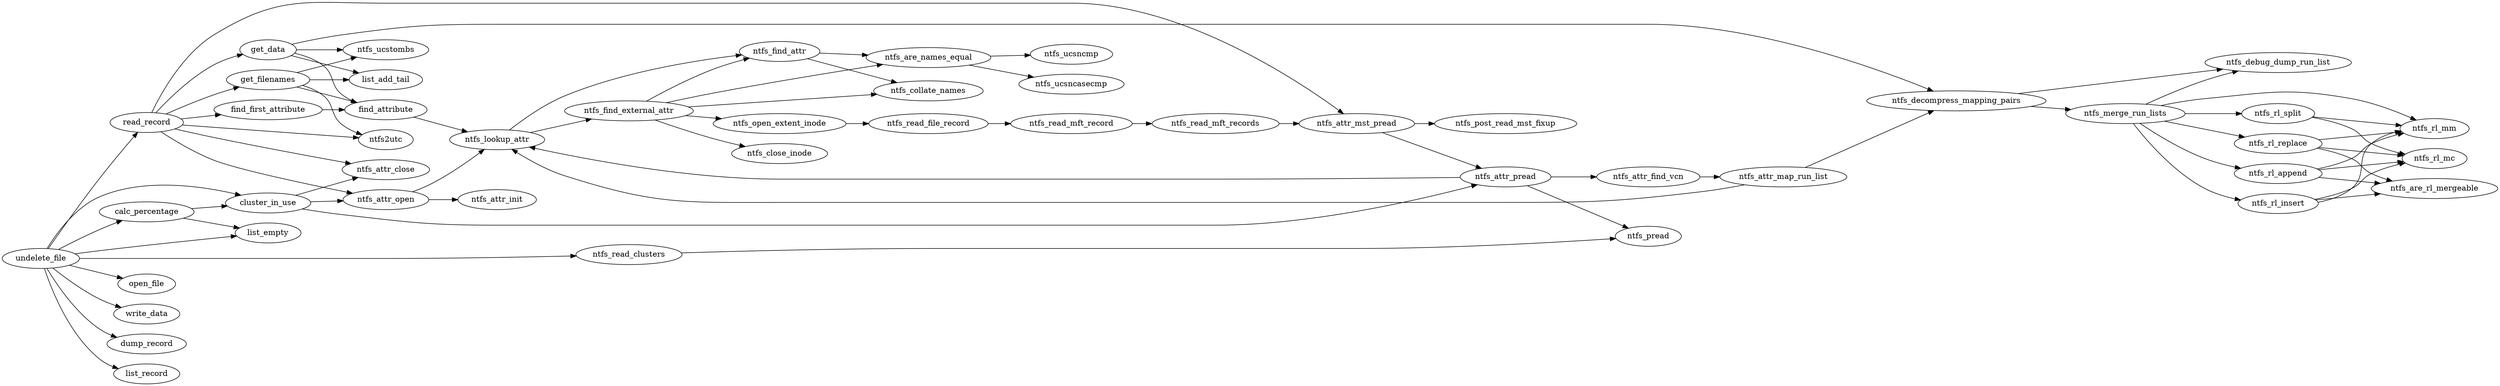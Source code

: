digraph "bla" {
	graph [
		fontsize = "14"
		fontname = "Times-Roman"
		fontcolor = "black"
		rankdir = "LR"
		bb = "0,0,3154,696"
		color = "black"
	]
	node [
		fontsize = "14"
		fontname = "Times-Roman"
		fontcolor = "black"
		shape = "ellipse"
		color = "black"
	]
	edge [
		fontsize = "14"
		fontname = "Times-Roman"
		fontcolor = "black"
		color = "black"
	]
	"calc_percentage" [
		label = "\N"
		color = "black"
		width = "1.530000"
		fontsize = "14"
		fontname = "Times-Roman"
		fontcolor = "black"
		pos = "193,310"
		height = "0.500000"
		shape = "ellipse"
	]
	"cluster_in_use" [
		label = "\N"
		color = "black"
		width = "1.390000"
		fontsize = "14"
		fontname = "Times-Roman"
		fontcolor = "black"
		pos = "347,326"
		height = "0.500000"
		shape = "ellipse"
	]
	"list_empty" [
		label = "\N"
		color = "black"
		width = "1.110000"
		fontsize = "14"
		fontname = "Times-Roman"
		fontcolor = "black"
		pos = "347,272"
		height = "0.500000"
		shape = "ellipse"
	]
	"ntfs_attr_close" [
		label = "\N"
		color = "black"
		width = "1.420000"
		fontsize = "14"
		fontname = "Times-Roman"
		fontcolor = "black"
		pos = "498,386"
		height = "0.500000"
		shape = "ellipse"
	]
	"ntfs_attr_open" [
		label = "\N"
		color = "black"
		width = "1.390000"
		fontsize = "14"
		fontname = "Times-Roman"
		fontcolor = "black"
		pos = "498,332"
		height = "0.500000"
		shape = "ellipse"
	]
	"ntfs_attr_pread" [
		label = "\N"
		color = "black"
		width = "1.440000"
		fontsize = "14"
		fontname = "Times-Roman"
		fontcolor = "black"
		pos = "1910,373"
		height = "0.500000"
		shape = "ellipse"
	]
	"open_file" [
		label = "\N"
		color = "black"
		width = "1"
		fontsize = "14"
		fontname = "Times-Roman"
		fontcolor = "black"
		pos = "193,180"
		height = "0.500000"
		shape = "ellipse"
	]
	"write_data" [
		label = "\N"
		color = "black"
		width = "1.110000"
		fontsize = "14"
		fontname = "Times-Roman"
		fontcolor = "black"
		pos = "193,126"
		height = "0.500000"
		shape = "ellipse"
	]
	"find_attribute" [
		label = "\N"
		color = "black"
		width = "1.330000"
		fontsize = "14"
		fontname = "Times-Roman"
		fontcolor = "black"
		pos = "498,494"
		height = "0.500000"
		shape = "ellipse"
	]
	"ntfs_lookup_attr" [
		label = "\N"
		color = "black"
		width = "1.560000"
		fontsize = "14"
		fontname = "Times-Roman"
		fontcolor = "black"
		pos = "643,445"
		height = "0.500000"
		shape = "ellipse"
	]
	"find_first_attribute" [
		label = "\N"
		color = "black"
		width = "1.750000"
		fontsize = "14"
		fontname = "Times-Roman"
		fontcolor = "black"
		pos = "347,494"
		height = "0.500000"
		shape = "ellipse"
	]
	"ntfs_decompress_mapping_pairs" [
		label = "\N"
		color = "black"
		width = "2.830000"
		fontsize = "14"
		fontname = "Times-Roman"
		fontcolor = "black"
		pos = "2477,510"
		height = "0.500000"
		shape = "ellipse"
	]
	"ntfs_pread" [
		label = "\N"
		color = "black"
		width = "1.110000"
		fontsize = "14"
		fontname = "Times-Roman"
		fontcolor = "black"
		pos = "2092,261"
		height = "0.500000"
		shape = "ellipse"
	]
	"get_data" [
		label = "\N"
		color = "black"
		width = "0.940000"
		fontsize = "14"
		fontname = "Times-Roman"
		fontcolor = "black"
		pos = "347,602"
		height = "0.500000"
		shape = "ellipse"
	]
	"list_add_tail" [
		label = "\N"
		color = "black"
		width = "1.250000"
		fontsize = "14"
		fontname = "Times-Roman"
		fontcolor = "black"
		pos = "498,548"
		height = "0.500000"
		shape = "ellipse"
	]
	"ntfs_ucstombs" [
		label = "\N"
		color = "black"
		width = "1.420000"
		fontsize = "14"
		fontname = "Times-Roman"
		fontcolor = "black"
		pos = "498,602"
		height = "0.500000"
		shape = "ellipse"
	]
	"get_filenames" [
		label = "\N"
		color = "black"
		width = "1.360000"
		fontsize = "14"
		fontname = "Times-Roman"
		fontcolor = "black"
		pos = "347,548"
		height = "0.500000"
		shape = "ellipse"
	]
	"ntfs2utc" [
		label = "\N"
		color = "black"
		width = "0.920000"
		fontsize = "14"
		fontname = "Times-Roman"
		fontcolor = "black"
		pos = "498,440"
		height = "0.500000"
		shape = "ellipse"
	]
	"undelete_file" [
		label = "\N"
		color = "black"
		width = "1.310000"
		fontsize = "14"
		fontname = "Times-Roman"
		fontcolor = "black"
		pos = "55,226"
		height = "0.500000"
		shape = "ellipse"
	]
	"ntfs_are_names_equal" [
		label = "\N"
		color = "black"
		width = "2.030000"
		fontsize = "14"
		fontname = "Times-Roman"
		fontcolor = "black"
		pos = "1187,591"
		height = "0.500000"
		shape = "ellipse"
	]
	"ntfs_ucsncasecmp" [
		label = "\N"
		color = "black"
		width = "1.690000"
		fontsize = "14"
		fontname = "Times-Roman"
		fontcolor = "black"
		pos = "1367,542"
		height = "0.500000"
		shape = "ellipse"
	]
	"ntfs_ucsncmp" [
		label = "\N"
		color = "black"
		width = "1.360000"
		fontsize = "14"
		fontname = "Times-Roman"
		fontcolor = "black"
		pos = "1367,596"
		height = "0.500000"
		shape = "ellipse"
	]
	"ntfs_attr_find_vcn" [
		label = "\N"
		color = "black"
		width = "1.720000"
		fontsize = "14"
		fontname = "Times-Roman"
		fontcolor = "black"
		pos = "2092,373"
		height = "0.500000"
		shape = "ellipse"
	]
	"ntfs_attr_map_run_list" [
		label = "\N"
		color = "black"
		width = "2.060000"
		fontsize = "14"
		fontname = "Times-Roman"
		fontcolor = "black"
		pos = "2264,373"
		height = "0.500000"
		shape = "ellipse"
	]
	"ntfs_attr_mst_pread" [
		label = "\N"
		color = "black"
		width = "1.830000"
		fontsize = "14"
		fontname = "Times-Roman"
		fontcolor = "black"
		pos = "1724,467"
		height = "0.500000"
		shape = "ellipse"
	]
	"ntfs_post_read_mst_fixup" [
		label = "\N"
		color = "black"
		width = "2.310000"
		fontsize = "14"
		fontname = "Times-Roman"
		fontcolor = "black"
		pos = "1910,467"
		height = "0.500000"
		shape = "ellipse"
	]
	"ntfs_attr_init" [
		label = "\N"
		color = "black"
		width = "1.280000"
		fontsize = "14"
		fontname = "Times-Roman"
		fontcolor = "black"
		pos = "643,332"
		height = "0.500000"
		shape = "ellipse"
	]
	"ntfs_debug_dump_run_list" [
		label = "\N"
		color = "black"
		width = "2.390000"
		fontsize = "14"
		fontname = "Times-Roman"
		fontcolor = "black"
		pos = "2878,579"
		height = "0.500000"
		shape = "ellipse"
	]
	"ntfs_merge_run_lists" [
		label = "\N"
		color = "black"
		width = "1.920000"
		fontsize = "14"
		fontname = "Times-Roman"
		fontcolor = "black"
		pos = "2686,487"
		height = "0.500000"
		shape = "ellipse"
	]
	"ntfs_collate_names" [
		label = "\N"
		color = "black"
		width = "1.780000"
		fontsize = "14"
		fontname = "Times-Roman"
		fontcolor = "black"
		pos = "1187,532"
		height = "0.500000"
		shape = "ellipse"
	]
	"ntfs_find_attr" [
		label = "\N"
		color = "black"
		width = "1.330000"
		fontsize = "14"
		fontname = "Times-Roman"
		fontcolor = "black"
		pos = "1000,597"
		height = "0.500000"
		shape = "ellipse"
	]
	"ntfs_find_external_attr" [
		label = "\N"
		color = "black"
		width = "2.060000"
		fontsize = "14"
		fontname = "Times-Roman"
		fontcolor = "black"
		pos = "811,488"
		height = "0.500000"
		shape = "ellipse"
	]
	"ntfs_close_inode" [
		label = "\N"
		color = "black"
		width = "1.580000"
		fontsize = "14"
		fontname = "Times-Roman"
		fontcolor = "black"
		pos = "1000,413"
		height = "0.500000"
		shape = "ellipse"
	]
	"ntfs_open_extent_inode" [
		label = "\N"
		color = "black"
		width = "2.140000"
		fontsize = "14"
		fontname = "Times-Roman"
		fontcolor = "black"
		pos = "1000,467"
		height = "0.500000"
		shape = "ellipse"
	]
	"ntfs_rl_append" [
		label = "\N"
		color = "black"
		width = "1.440000"
		fontsize = "14"
		fontname = "Times-Roman"
		fontcolor = "black"
		pos = "2878,379"
		height = "0.500000"
		shape = "ellipse"
	]
	"ntfs_rl_insert" [
		label = "\N"
		color = "black"
		width = "1.310000"
		fontsize = "14"
		fontname = "Times-Roman"
		fontcolor = "black"
		pos = "2878,325"
		height = "0.500000"
		shape = "ellipse"
	]
	"ntfs_rl_mm" [
		label = "\N"
		color = "black"
		width = "1.190000"
		fontsize = "14"
		fontname = "Times-Roman"
		fontcolor = "black"
		pos = "3073,460"
		height = "0.500000"
		shape = "ellipse"
	]
	"ntfs_rl_replace" [
		label = "\N"
		color = "black"
		width = "1.440000"
		fontsize = "14"
		fontname = "Times-Roman"
		fontcolor = "black"
		pos = "2878,433"
		height = "0.500000"
		shape = "ellipse"
	]
	"ntfs_rl_split" [
		label = "\N"
		color = "black"
		width = "1.220000"
		fontsize = "14"
		fontname = "Times-Roman"
		fontcolor = "black"
		pos = "2878,487"
		height = "0.500000"
		shape = "ellipse"
	]
	"ntfs_read_file_record" [
		label = "\N"
		color = "black"
		width = "1.940000"
		fontsize = "14"
		fontname = "Times-Roman"
		fontcolor = "black"
		pos = "1187,467"
		height = "0.500000"
		shape = "ellipse"
	]
	"ntfs_read_clusters" [
		label = "\N"
		color = "black"
		width = "1.690000"
		fontsize = "14"
		fontname = "Times-Roman"
		fontcolor = "black"
		pos = "811,233"
		height = "0.500000"
		shape = "ellipse"
	]
	"ntfs_read_mft_record" [
		label = "\N"
		color = "black"
		width = "1.970000"
		fontsize = "14"
		fontname = "Times-Roman"
		fontcolor = "black"
		pos = "1367,467"
		height = "0.500000"
		shape = "ellipse"
	]
	"ntfs_read_mft_records" [
		label = "\N"
		color = "black"
		width = "2.030000"
		fontsize = "14"
		fontname = "Times-Roman"
		fontcolor = "black"
		pos = "1548,467"
		height = "0.500000"
		shape = "ellipse"
	]
	"ntfs_are_rl_mergeable" [
		label = "\N"
		color = "black"
		width = "2.030000"
		fontsize = "14"
		fontname = "Times-Roman"
		fontcolor = "black"
		pos = "3073,352"
		height = "0.500000"
		shape = "ellipse"
	]
	"ntfs_rl_mc" [
		label = "\N"
		color = "black"
		width = "1.110000"
		fontsize = "14"
		fontname = "Times-Roman"
		fontcolor = "black"
		pos = "3073,406"
		height = "0.500000"
		shape = "ellipse"
	]
	"read_record" [
		label = "\N"
		color = "black"
		width = "1.190000"
		fontsize = "14"
		fontname = "Times-Roman"
		fontcolor = "black"
		pos = "193,471"
		height = "0.500000"
		shape = "ellipse"
	]
	"dump_record" [
		label = "\N"
		color = "black"
		width = "1.310000"
		fontsize = "14"
		fontname = "Times-Roman"
		fontcolor = "black"
		pos = "193,72"
		height = "0.500000"
		shape = "ellipse"
	]
	"list_record" [
		label = "\N"
		color = "black"
		width = "1.110000"
		fontsize = "14"
		fontname = "Times-Roman"
		fontcolor = "black"
		pos = "193,18"
		height = "0.500000"
		shape = "ellipse"
	]
	"calc_percentage" -> "cluster_in_use" [
		fontsize = "14"
		fontname = "Times-Roman"
		fontcolor = "black"
		pos = "e,299,321  246,315 260,317 275,318 289,320"
		color = "black"
	]
	"calc_percentage" -> "list_empty" [
		fontsize = "14"
		fontname = "Times-Roman"
		fontcolor = "black"
		pos = "e,312,281  237,299 258,294 283,288 303,283"
		color = "black"
	]
	"cluster_in_use" -> "ntfs_attr_close" [
		fontsize = "14"
		fontname = "Times-Roman"
		fontcolor = "black"
		pos = "e,464,372  381,339 402,348 432,359 455,369"
		color = "black"
	]
	"cluster_in_use" -> "ntfs_attr_open" [
		fontsize = "14"
		fontname = "Times-Roman"
		fontcolor = "black"
		pos = "e,448,330  397,328 411,329 426,329 441,330"
		color = "black"
	]
	"cluster_in_use" -> "ntfs_attr_pread" [
		fontsize = "14"
		fontname = "Times-Roman"
		fontcolor = "black"
		pos = "e,1876,359  389,316 407,312 427,308 446,305 533,292 556,286 643,286 643,286 643,286 1548,286 1666,286 1800,330 1867,356"
		color = "black"
	]
	"find_attribute" -> "ntfs_lookup_attr" [
		fontsize = "14"
		fontname = "Times-Roman"
		fontcolor = "black"
		pos = "e,604,458  534,482 552,476 575,468 595,461"
		color = "black"
	]
	"find_first_attribute" -> "find_attribute" [
		fontsize = "14"
		fontname = "Times-Roman"
		fontcolor = "black"
		pos = "e,449,494  410,494 420,494 430,494 439,494"
		color = "black"
	]
	"get_data" -> "find_attribute" [
		fontsize = "14"
		fontname = "Times-Roman"
		fontcolor = "black"
		pos = "e,466,507  377,593 388,589 400,583 410,575 433,556 425,540 446,521 450,518 453,515 457,512"
		color = "black"
	]
	"get_data" -> "list_add_tail" [
		fontsize = "14"
		fontname = "Times-Roman"
		fontcolor = "black"
		pos = "e,464,560  375,592 397,584 429,573 455,563"
		color = "black"
	]
	"get_data" -> "ntfs_decompress_mapping_pairs" [
		fontsize = "14"
		fontname = "Times-Roman"
		fontcolor = "black"
		pos = "e,2449,527  376,611 396,617 423,624 446,629 533,644 556,647 643,648 643,648 643,648 2092,648 2227,647 2374,571 2440,532"
		color = "black"
	]
	"get_data" -> "ntfs_ucstombs" [
		fontsize = "14"
		fontname = "Times-Roman"
		fontcolor = "black"
		pos = "e,447,602  381,602 398,602 418,602 437,602"
		color = "black"
	]
	"get_filenames" -> "find_attribute" [
		fontsize = "14"
		fontname = "Times-Roman"
		fontcolor = "black"
		pos = "e,463,506  382,535 403,527 431,518 454,509"
		color = "black"
	]
	"get_filenames" -> "list_add_tail" [
		fontsize = "14"
		fontname = "Times-Roman"
		fontcolor = "black"
		pos = "e,453,548  397,548 412,548 428,548 443,548"
		color = "black"
	]
	"get_filenames" -> "ntfs2utc" [
		fontsize = "14"
		fontname = "Times-Roman"
		fontcolor = "black"
		pos = "e,471,451  384,536 393,532 403,527 410,521 433,502 425,486 446,467 451,462 457,459 463,455"
		color = "black"
	]
	"get_filenames" -> "ntfs_ucstombs" [
		fontsize = "14"
		fontname = "Times-Roman"
		fontcolor = "black"
		pos = "e,462,589  382,561 403,569 431,578 453,586"
		color = "black"
	]
	"ntfs_are_names_equal" -> "ntfs_ucsncasecmp" [
		fontsize = "14"
		fontname = "Times-Roman"
		fontcolor = "black"
		pos = "e,1322,554  1236,578 1260,571 1289,563 1313,556"
		color = "black"
	]
	"ntfs_are_names_equal" -> "ntfs_ucsncmp" [
		fontsize = "14"
		fontname = "Times-Roman"
		fontcolor = "black"
		pos = "e,1318,594  1260,593 1277,593 1293,594 1309,594"
		color = "black"
	]
	"ntfs_attr_find_vcn" -> "ntfs_attr_map_run_list" [
		fontsize = "14"
		fontname = "Times-Roman"
		fontcolor = "black"
		pos = "e,2190,373  2154,373 2163,373 2171,373 2180,373"
		color = "black"
	]
	"ntfs_attr_map_run_list" -> "ntfs_decompress_mapping_pairs" [
		fontsize = "14"
		fontname = "Times-Roman"
		fontcolor = "black"
		pos = "e,2450,493  2291,390 2329,414 2399,459 2441,487"
		color = "black"
	]
	"ntfs_attr_map_run_list" -> "ntfs_lookup_attr" [
		fontsize = "14"
		fontname = "Times-Roman"
		fontcolor = "black"
		pos = "s,658,427  664,421 690,397 700,387 736,372 846,326 881,326 1000,327 1000,327 1000,327 1910,327 2019,326 2047,328 2154,346 2175,349 2197,354 2217,359"
		color = "black"
	]
	"ntfs_attr_mst_pread" -> "ntfs_attr_pread" [
		fontsize = "14"
		fontname = "Times-Roman"
		fontcolor = "black"
		pos = "e,1880,388  1756,451 1789,434 1839,409 1873,392"
		color = "black"
	]
	"ntfs_attr_mst_pread" -> "ntfs_post_read_mst_fixup" [
		fontsize = "14"
		fontname = "Times-Roman"
		fontcolor = "black"
		pos = "e,1826,467  1790,467 1799,467 1807,467 1816,467"
		color = "black"
	]
	"ntfs_attr_open" -> "ntfs_attr_init" [
		fontsize = "14"
		fontname = "Times-Roman"
		fontcolor = "black"
		pos = "e,596,332  549,332 561,332 574,332 586,332"
		color = "black"
	]
	"ntfs_attr_open" -> "ntfs_lookup_attr" [
		fontsize = "14"
		fontname = "Times-Roman"
		fontcolor = "black"
		pos = "e,627,428  529,346 536,350 544,354 550,359 577,378 604,403 622,422"
		color = "black"
	]
	"ntfs_attr_pread" -> "ntfs_attr_find_vcn" [
		fontsize = "14"
		fontname = "Times-Roman"
		fontcolor = "black"
		pos = "e,2030,373  1963,373 1981,373 2001,373 2020,373"
		color = "black"
	]
	"ntfs_attr_pread" -> "ntfs_lookup_attr" [
		fontsize = "14"
		fontname = "Times-Roman"
		fontcolor = "black"
		pos = "s,680,431  689,428 756,405 886,366 1000,367 1000,367 1000,367 1548,367 1658,366 1787,369 1858,371"
		color = "black"
	]
	"ntfs_attr_pread" -> "ntfs_pread" [
		fontsize = "14"
		fontname = "Times-Roman"
		fontcolor = "black"
		pos = "e,2068,276  1936,357 1969,336 2026,302 2061,280"
		color = "black"
	]
	"ntfs_decompress_mapping_pairs" -> "ntfs_debug_dump_run_list" [
		fontsize = "14"
		fontname = "Times-Roman"
		fontcolor = "black"
		pos = "e,2811,568  2551,523 2622,535 2729,553 2801,566"
		color = "black"
	]
	"ntfs_decompress_mapping_pairs" -> "ntfs_merge_run_lists" [
		fontsize = "14"
		fontname = "Times-Roman"
		fontcolor = "black"
		pos = "e,2622,494  2564,500 2580,498 2596,497 2612,495"
		color = "black"
	]
	"ntfs_find_attr" -> "ntfs_are_names_equal" [
		fontsize = "14"
		fontname = "Times-Roman"
		fontcolor = "black"
		pos = "e,1114,593  1049,595 1066,595 1085,594 1104,593"
		color = "black"
	]
	"ntfs_find_attr" -> "ntfs_collate_names" [
		fontsize = "14"
		fontname = "Times-Roman"
		fontcolor = "black"
		pos = "e,1147,546  1036,585 1066,575 1108,560 1140,548"
		color = "black"
	]
	"ntfs_find_external_attr" -> "ntfs_are_names_equal" [
		fontsize = "14"
		fontname = "Times-Roman"
		fontcolor = "black"
		pos = "e,1135,578  856,502 876,509 900,516 922,523 992,543 1073,563 1128,576"
		color = "black"
	]
	"ntfs_find_external_attr" -> "ntfs_close_inode" [
		fontsize = "14"
		fontname = "Times-Roman"
		fontcolor = "black"
		pos = "e,960,426  846,472 868,462 896,450 922,440 931,436 941,432 951,429"
		color = "black"
	]
	"ntfs_find_external_attr" -> "ntfs_collate_names" [
		fontsize = "14"
		fontname = "Times-Roman"
		fontcolor = "black"
		pos = "e,1127,525  878,496 946,505 1049,516 1118,524"
		color = "black"
	]
	"ntfs_find_external_attr" -> "ntfs_find_attr" [
		fontsize = "14"
		fontname = "Times-Roman"
		fontcolor = "black"
		pos = "e,966,584  835,505 865,526 913,560 922,565 933,571 945,576 957,581"
		color = "black"
	]
	"ntfs_find_external_attr" -> "ntfs_open_extent_inode" [
		fontsize = "14"
		fontname = "Times-Roman"
		fontcolor = "black"
		pos = "e,929,474  879,480 892,478 906,477 919,475"
		color = "black"
	]
	"ntfs_lookup_attr" -> "ntfs_find_attr" [
		fontsize = "14"
		fontname = "Times-Roman"
		fontcolor = "black"
		pos = "e,957,588  662,462 680,478 709,500 736,515 807,551 896,575 950,586"
		color = "black"
	]
	"ntfs_lookup_attr" -> "ntfs_find_external_attr" [
		fontsize = "14"
		fontname = "Times-Roman"
		fontcolor = "black"
		pos = "e,760,475  687,456 706,461 730,467 751,473"
		color = "black"
	]
	"ntfs_merge_run_lists" -> "ntfs_debug_dump_run_list" [
		fontsize = "14"
		fontname = "Times-Roman"
		fontcolor = "black"
		pos = "e,2833,564  2713,504 2734,516 2764,534 2792,547 2802,552 2813,556 2824,560"
		color = "black"
	]
	"ntfs_merge_run_lists" -> "ntfs_rl_append" [
		fontsize = "14"
		fontname = "Times-Roman"
		fontcolor = "black"
		pos = "e,2835,389  2705,470 2725,451 2759,423 2792,406 2802,401 2814,396 2826,392"
		color = "black"
	]
	"ntfs_merge_run_lists" -> "ntfs_rl_insert" [
		fontsize = "14"
		fontname = "Times-Roman"
		fontcolor = "black"
		pos = "e,2835,333  2696,469 2712,440 2747,383 2792,352 2802,345 2814,340 2826,336"
		color = "black"
	]
	"ntfs_merge_run_lists" -> "ntfs_rl_mm" [
		fontsize = "14"
		fontname = "Times-Roman"
		fontcolor = "black"
		pos = "e,3050,475  2731,501 2750,506 2772,511 2792,514 2868,523 2890,531 2964,514 2993,507 3021,492 3043,479"
		color = "black"
	]
	"ntfs_merge_run_lists" -> "ntfs_rl_replace" [
		fontsize = "14"
		fontname = "Times-Roman"
		fontcolor = "black"
		pos = "e,2838,444  2733,474 2762,466 2799,455 2828,447"
		color = "black"
	]
	"ntfs_merge_run_lists" -> "ntfs_rl_split" [
		fontsize = "14"
		fontname = "Times-Roman"
		fontcolor = "black"
		pos = "e,2834,487  2756,487 2779,487 2804,487 2825,487"
		color = "black"
	]
	"ntfs_open_extent_inode" -> "ntfs_read_file_record" [
		fontsize = "14"
		fontname = "Times-Roman"
		fontcolor = "black"
		pos = "e,1116,467  1078,467 1088,467 1097,467 1106,467"
		color = "black"
	]
	"ntfs_read_clusters" -> "ntfs_pread" [
		fontsize = "14"
		fontname = "Times-Roman"
		fontcolor = "black"
		pos = "e,2053,257  872,235 946,237 1076,241 1187,241 1187,241 1187,241 1724,241 1839,241 1973,251 2044,256"
		color = "black"
	]
	"ntfs_read_file_record" -> "ntfs_read_mft_record" [
		fontsize = "14"
		fontname = "Times-Roman"
		fontcolor = "black"
		pos = "e,1296,467  1258,467 1267,467 1276,467 1286,467"
		color = "black"
	]
	"ntfs_read_mft_record" -> "ntfs_read_mft_records" [
		fontsize = "14"
		fontname = "Times-Roman"
		fontcolor = "black"
		pos = "e,1474,467  1438,467 1447,467 1455,467 1464,467"
		color = "black"
	]
	"ntfs_read_mft_records" -> "ntfs_attr_mst_pread" [
		fontsize = "14"
		fontname = "Times-Roman"
		fontcolor = "black"
		pos = "e,1658,467  1622,467 1631,467 1639,467 1648,467"
		color = "black"
	]
	"ntfs_rl_append" -> "ntfs_are_rl_mergeable" [
		fontsize = "14"
		fontname = "Times-Roman"
		fontcolor = "black"
		pos = "e,3009,361  2926,372 2948,369 2975,365 2999,362"
		color = "black"
	]
	"ntfs_rl_append" -> "ntfs_rl_mc" [
		fontsize = "14"
		fontname = "Times-Roman"
		fontcolor = "black"
		pos = "e,3034,401  2926,386 2956,391 2994,396 3024,400"
		color = "black"
	]
	"ntfs_rl_append" -> "ntfs_rl_mm" [
		fontsize = "14"
		fontname = "Times-Roman"
		fontcolor = "black"
		pos = "e,3038,449  2921,389 2935,393 2951,399 2964,406 2982,415 2983,423 3000,433 3009,438 3019,442 3029,446"
		color = "black"
	]
	"ntfs_rl_insert" -> "ntfs_are_rl_mergeable" [
		fontsize = "14"
		fontname = "Times-Roman"
		fontcolor = "black"
		pos = "e,3009,343  2923,331 2945,335 2974,338 2999,342"
		color = "black"
	]
	"ntfs_rl_insert" -> "ntfs_rl_mc" [
		fontsize = "14"
		fontname = "Times-Roman"
		fontcolor = "black"
		pos = "e,3040,396  2919,334 2934,339 2950,344 2964,352 2982,361 2983,369 3000,379 3010,384 3021,389 3031,393"
		color = "black"
	]
	"ntfs_rl_insert" -> "ntfs_rl_mm" [
		fontsize = "14"
		fontname = "Times-Roman"
		fontcolor = "black"
		pos = "e,3035,452  2923,331 2937,335 2953,342 2964,352 2994,378 2972,406 3000,433 3008,440 3016,445 3026,449"
		color = "black"
	]
	"ntfs_rl_replace" -> "ntfs_are_rl_mergeable" [
		fontsize = "14"
		fontname = "Times-Roman"
		fontcolor = "black"
		pos = "e,3028,366  2921,423 2935,418 2951,413 2964,406 2982,396 2983,388 3000,379 3006,376 3013,373 3019,370"
		color = "black"
	]
	"ntfs_rl_replace" -> "ntfs_rl_mc" [
		fontsize = "14"
		fontname = "Times-Roman"
		fontcolor = "black"
		pos = "e,3034,411  2926,426 2956,422 2994,416 3024,412"
		color = "black"
	]
	"ntfs_rl_replace" -> "ntfs_rl_mm" [
		fontsize = "14"
		fontname = "Times-Roman"
		fontcolor = "black"
		pos = "e,3032,454  2926,440 2956,445 2993,449 3022,453"
		color = "black"
	]
	"ntfs_rl_split" -> "ntfs_rl_mc" [
		fontsize = "14"
		fontname = "Times-Roman"
		fontcolor = "black"
		pos = "e,3039,416  2916,478 2932,474 2949,468 2964,460 2982,450 2983,442 3000,433 3009,428 3020,423 3030,419"
		color = "black"
	]
	"ntfs_rl_split" -> "ntfs_rl_mm" [
		fontsize = "14"
		fontname = "Times-Roman"
		fontcolor = "black"
		pos = "e,3032,466  2920,481 2951,476 2993,471 3025,467"
		color = "black"
	]
	"read_record" -> "find_first_attribute" [
		fontsize = "14"
		fontname = "Times-Roman"
		fontcolor = "black"
		pos = "e,291,486  234,477 249,479 265,482 281,484"
		color = "black"
	]
	"read_record" -> "get_data" [
		fontsize = "14"
		fontname = "Times-Roman"
		fontcolor = "black"
		pos = "e,318,592  205,488 221,511 251,550 284,575 291,580 300,585 309,588"
		color = "black"
	]
	"read_record" -> "get_filenames" [
		fontsize = "14"
		fontname = "Times-Roman"
		fontcolor = "black"
		pos = "e,314,534  219,486 237,496 262,510 284,521 291,524 298,527 305,530"
		color = "black"
	]
	"read_record" -> "ntfs2utc" [
		fontsize = "14"
		fontname = "Times-Roman"
		fontcolor = "black"
		pos = "e,465,443  235,467 294,460 400,450 457,444"
		color = "black"
	]
	"read_record" -> "ntfs_attr_close" [
		fontsize = "14"
		fontname = "Times-Roman"
		fontcolor = "black"
		pos = "e,457,397  228,460 247,454 258,451 284,444 340,428 404,411 448,399"
		color = "black"
	]
	"read_record" -> "ntfs_attr_mst_pread" [
		fontsize = "14"
		fontname = "Times-Roman"
		fontcolor = "black"
		pos = "e,1709,485  198,489 208,522 235,593 284,629 364,687 400,685 498,686 498,686 498,686 1367,686 1514,685 1651,550 1702,492"
		color = "black"
	]
	"read_record" -> "ntfs_attr_open" [
		fontsize = "14"
		fontname = "Times-Roman"
		fontcolor = "black"
		pos = "e,456,342  212,454 229,439 257,417 284,404 337,377 403,357 447,345"
		color = "black"
	]
	"undelete_file" -> "calc_percentage" [
		fontsize = "14"
		fontname = "Times-Roman"
		fontcolor = "black"
		pos = "e,166,294  79,242 96,252 118,266 138,278 144,281 151,285 157,289"
		color = "black"
	]
	"undelete_file" -> "cluster_in_use" [
		fontsize = "14"
		fontname = "Times-Roman"
		fontcolor = "black"
		pos = "e,310,338  68,244 90,274 134,334 138,337 189,362 256,353 301,341"
		color = "black"
	]
	"undelete_file" -> "dump_record" [
		fontsize = "14"
		fontname = "Times-Roman"
		fontcolor = "black"
		pos = "e,160,85  63,208 76,181 103,131 138,99 142,95 146,92 151,90"
		color = "black"
	]
	"undelete_file" -> "list_empty" [
		fontsize = "14"
		fontname = "Times-Roman"
		fontcolor = "black"
		pos = "e,309,266  98,234 111,236 125,238 138,240 194,249 258,259 300,265"
		color = "black"
	]
	"undelete_file" -> "list_record" [
		fontsize = "14"
		fontname = "Times-Roman"
		fontcolor = "black"
		pos = "e,161,29  59,208 68,172 92,93 138,45 143,40 147,37 153,34"
		color = "black"
	]
	"undelete_file" -> "ntfs_read_clusters" [
		fontsize = "14"
		fontname = "Times-Roman"
		fontcolor = "black"
		pos = "e,750,231  102,226 160,226 261,226 347,226 347,226 347,226 498,226 582,226 678,229 741,231"
		color = "black"
	]
	"undelete_file" -> "open_file" [
		fontsize = "14"
		fontname = "Times-Roman"
		fontcolor = "black"
		pos = "e,163,190  91,214 110,208 134,200 154,193"
		color = "black"
	]
	"undelete_file" -> "read_record" [
		fontsize = "14"
		fontname = "Times-Roman"
		fontcolor = "black"
		pos = "e,183,453  65,244 90,287 152,398 179,447"
		color = "black"
	]
	"undelete_file" -> "write_data" [
		fontsize = "14"
		fontname = "Times-Roman"
		fontcolor = "black"
		pos = "e,164,139  72,209 88,193 114,170 138,153 144,149 151,145 158,142"
		color = "black"
	]
}
